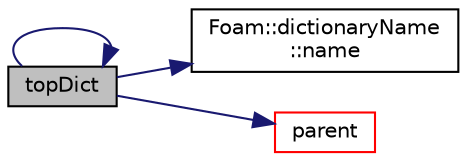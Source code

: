 digraph "topDict"
{
  bgcolor="transparent";
  edge [fontname="Helvetica",fontsize="10",labelfontname="Helvetica",labelfontsize="10"];
  node [fontname="Helvetica",fontsize="10",shape=record];
  rankdir="LR";
  Node4235 [label="topDict",height=0.2,width=0.4,color="black", fillcolor="grey75", style="filled", fontcolor="black"];
  Node4235 -> Node4236 [color="midnightblue",fontsize="10",style="solid",fontname="Helvetica"];
  Node4236 [label="Foam::dictionaryName\l::name",height=0.2,width=0.4,color="black",URL="$a27125.html#aba53f1f9c8fadfa65f4099af10df348c",tooltip="Return the dictionary name. "];
  Node4235 -> Node4237 [color="midnightblue",fontsize="10",style="solid",fontname="Helvetica"];
  Node4237 [label="parent",height=0.2,width=0.4,color="red",URL="$a27129.html#aa61b91b31f7894b612502ff4803891d5",tooltip="Return the parent dictionary. "];
  Node4235 -> Node4235 [color="midnightblue",fontsize="10",style="solid",fontname="Helvetica"];
}
